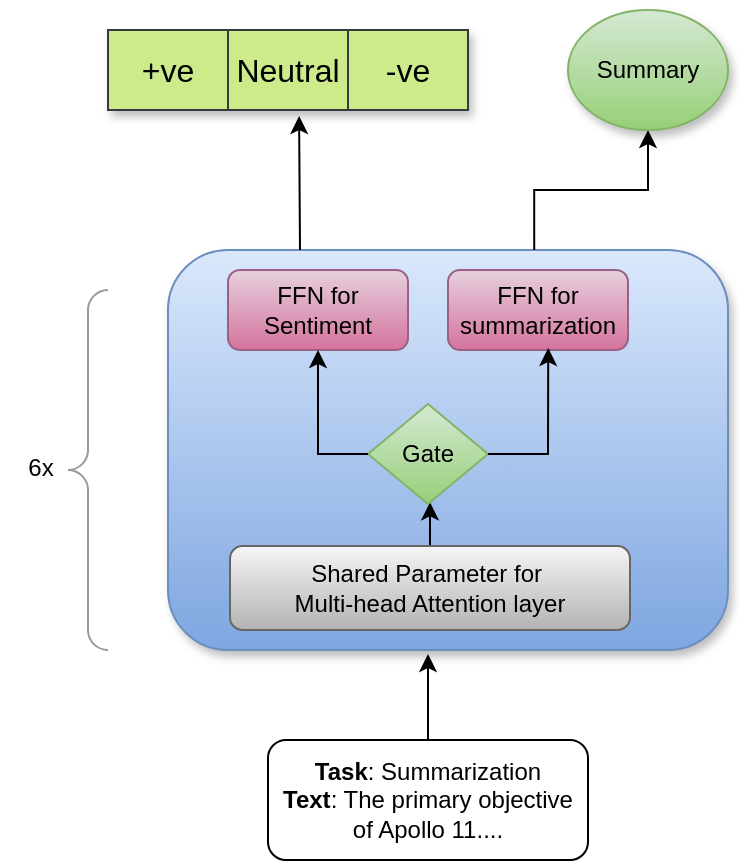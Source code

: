 <mxfile version="26.0.12">
  <diagram name="Page-1" id="zDbcuBKITNHPSq4OE92L">
    <mxGraphModel dx="994" dy="574" grid="1" gridSize="10" guides="1" tooltips="1" connect="1" arrows="1" fold="1" page="1" pageScale="1" pageWidth="850" pageHeight="1100" math="0" shadow="0">
      <root>
        <mxCell id="0" />
        <mxCell id="1" parent="0" />
        <mxCell id="Z-_FQZT7pGOxMyaGMhQ0-1" value="&lt;div&gt;&lt;br&gt;&lt;/div&gt;" style="rounded=1;whiteSpace=wrap;html=1;shadow=1;glass=0;fillColor=#dae8fc;strokeColor=#6c8ebf;gradientColor=#7ea6e0;" parent="1" vertex="1">
          <mxGeometry x="120" y="320" width="280" height="200" as="geometry" />
        </mxCell>
        <mxCell id="Z-_FQZT7pGOxMyaGMhQ0-22" value="" style="edgeStyle=orthogonalEdgeStyle;rounded=0;orthogonalLoop=1;jettySize=auto;html=1;exitX=0.654;exitY=0;exitDx=0;exitDy=0;exitPerimeter=0;" parent="1" source="Z-_FQZT7pGOxMyaGMhQ0-1" target="Z-_FQZT7pGOxMyaGMhQ0-21" edge="1">
          <mxGeometry relative="1" as="geometry">
            <mxPoint x="577" y="320" as="sourcePoint" />
          </mxGeometry>
        </mxCell>
        <mxCell id="Z-_FQZT7pGOxMyaGMhQ0-7" value="" style="shape=table;startSize=0;container=1;collapsible=0;childLayout=tableLayout;fontSize=16;rounded=1;shadow=1;fillColor=#cdeb8b;strokeColor=#36393d;" parent="1" vertex="1">
          <mxGeometry x="90" y="210" width="180" height="40" as="geometry" />
        </mxCell>
        <mxCell id="Z-_FQZT7pGOxMyaGMhQ0-8" value="" style="shape=tableRow;horizontal=0;startSize=0;swimlaneHead=0;swimlaneBody=0;strokeColor=inherit;top=0;left=0;bottom=0;right=0;collapsible=0;dropTarget=0;fillColor=none;points=[[0,0.5],[1,0.5]];portConstraint=eastwest;fontSize=16;" parent="Z-_FQZT7pGOxMyaGMhQ0-7" vertex="1">
          <mxGeometry width="180" height="40" as="geometry" />
        </mxCell>
        <mxCell id="Z-_FQZT7pGOxMyaGMhQ0-9" value="+ve" style="shape=partialRectangle;html=1;whiteSpace=wrap;connectable=0;strokeColor=inherit;overflow=hidden;fillColor=none;top=0;left=0;bottom=0;right=0;pointerEvents=1;fontSize=16;" parent="Z-_FQZT7pGOxMyaGMhQ0-8" vertex="1">
          <mxGeometry width="60" height="40" as="geometry">
            <mxRectangle width="60" height="40" as="alternateBounds" />
          </mxGeometry>
        </mxCell>
        <mxCell id="Z-_FQZT7pGOxMyaGMhQ0-10" value="Neutral" style="shape=partialRectangle;html=1;whiteSpace=wrap;connectable=0;strokeColor=inherit;overflow=hidden;fillColor=none;top=0;left=0;bottom=0;right=0;pointerEvents=1;fontSize=16;" parent="Z-_FQZT7pGOxMyaGMhQ0-8" vertex="1">
          <mxGeometry x="60" width="60" height="40" as="geometry">
            <mxRectangle width="60" height="40" as="alternateBounds" />
          </mxGeometry>
        </mxCell>
        <mxCell id="Z-_FQZT7pGOxMyaGMhQ0-11" value="-ve" style="shape=partialRectangle;html=1;whiteSpace=wrap;connectable=0;strokeColor=inherit;overflow=hidden;fillColor=none;top=0;left=0;bottom=0;right=0;pointerEvents=1;fontSize=16;" parent="Z-_FQZT7pGOxMyaGMhQ0-8" vertex="1">
          <mxGeometry x="120" width="60" height="40" as="geometry">
            <mxRectangle width="60" height="40" as="alternateBounds" />
          </mxGeometry>
        </mxCell>
        <mxCell id="Z-_FQZT7pGOxMyaGMhQ0-20" value="" style="endArrow=classic;html=1;rounded=0;entryX=0.206;entryY=1.075;entryDx=0;entryDy=0;entryPerimeter=0;" parent="1" edge="1">
          <mxGeometry width="50" height="50" relative="1" as="geometry">
            <mxPoint x="186" y="320" as="sourcePoint" />
            <mxPoint x="185.54" y="253" as="targetPoint" />
          </mxGeometry>
        </mxCell>
        <mxCell id="Z-_FQZT7pGOxMyaGMhQ0-21" value="Summary" style="ellipse;whiteSpace=wrap;html=1;shadow=1;fillColor=#d5e8d4;gradientColor=#97d077;strokeColor=#82b366;" parent="1" vertex="1">
          <mxGeometry x="320" y="200" width="80" height="60" as="geometry" />
        </mxCell>
        <mxCell id="Z-_FQZT7pGOxMyaGMhQ0-24" value="" style="edgeStyle=orthogonalEdgeStyle;rounded=0;orthogonalLoop=1;jettySize=auto;html=1;exitX=0.5;exitY=0;exitDx=0;exitDy=0;" parent="1" source="Z-_FQZT7pGOxMyaGMhQ0-23" edge="1">
          <mxGeometry relative="1" as="geometry">
            <mxPoint x="190" y="557" as="sourcePoint" />
            <mxPoint x="250" y="522" as="targetPoint" />
          </mxGeometry>
        </mxCell>
        <mxCell id="Z-_FQZT7pGOxMyaGMhQ0-23" value="&lt;div&gt;&lt;b&gt;Task&lt;/b&gt;: Summarization&lt;/div&gt;&lt;div&gt;&lt;b&gt;Text&lt;/b&gt;: The primary objective of Apollo 11....&lt;/div&gt;" style="rounded=1;whiteSpace=wrap;html=1;" parent="1" vertex="1">
          <mxGeometry x="170" y="565" width="160" height="60" as="geometry" />
        </mxCell>
        <mxCell id="Z-_FQZT7pGOxMyaGMhQ0-27" value="" style="edgeStyle=orthogonalEdgeStyle;rounded=0;orthogonalLoop=1;jettySize=auto;html=1;" parent="1" source="Z-_FQZT7pGOxMyaGMhQ0-25" target="Z-_FQZT7pGOxMyaGMhQ0-26" edge="1">
          <mxGeometry relative="1" as="geometry">
            <Array as="points">
              <mxPoint x="250" y="470" />
              <mxPoint x="250" y="470" />
            </Array>
          </mxGeometry>
        </mxCell>
        <mxCell id="Z-_FQZT7pGOxMyaGMhQ0-25" value="&lt;div&gt;Shared Parameter for&amp;nbsp;&lt;/div&gt;&lt;div&gt;Multi-head Attention layer&lt;/div&gt;" style="rounded=1;whiteSpace=wrap;html=1;fillColor=#f5f5f5;strokeColor=#666666;gradientColor=#b3b3b3;" parent="1" vertex="1">
          <mxGeometry x="151" y="468" width="200" height="42" as="geometry" />
        </mxCell>
        <mxCell id="Z-_FQZT7pGOxMyaGMhQ0-26" value="Gate" style="rhombus;whiteSpace=wrap;html=1;fillColor=#d5e8d4;gradientColor=#97d077;strokeColor=#82b366;" parent="1" vertex="1">
          <mxGeometry x="220" y="397" width="60" height="50" as="geometry" />
        </mxCell>
        <mxCell id="Z-_FQZT7pGOxMyaGMhQ0-28" value="FFN for Sentiment" style="rounded=1;whiteSpace=wrap;html=1;fillColor=#e6d0de;gradientColor=#d5739d;strokeColor=#996185;" parent="1" vertex="1">
          <mxGeometry x="150" y="330" width="90" height="40" as="geometry" />
        </mxCell>
        <mxCell id="Z-_FQZT7pGOxMyaGMhQ0-29" value="FFN for summarization" style="rounded=1;whiteSpace=wrap;html=1;fillColor=#e6d0de;gradientColor=#d5739d;strokeColor=#996185;" parent="1" vertex="1">
          <mxGeometry x="260" y="330" width="90" height="40" as="geometry" />
        </mxCell>
        <mxCell id="Z-_FQZT7pGOxMyaGMhQ0-35" value="" style="endArrow=classic;html=1;rounded=0;exitX=1;exitY=0.5;exitDx=0;exitDy=0;entryX=0.679;entryY=0.2;entryDx=0;entryDy=0;entryPerimeter=0;" parent="1" source="Z-_FQZT7pGOxMyaGMhQ0-26" edge="1">
          <mxGeometry width="50" height="50" relative="1" as="geometry">
            <mxPoint x="280" y="431" as="sourcePoint" />
            <mxPoint x="310.12" y="369" as="targetPoint" />
            <Array as="points">
              <mxPoint x="310" y="422" />
            </Array>
          </mxGeometry>
        </mxCell>
        <mxCell id="Z-_FQZT7pGOxMyaGMhQ0-36" value="" style="endArrow=classic;html=1;rounded=0;exitX=0;exitY=0.5;exitDx=0;exitDy=0;entryX=0.5;entryY=1;entryDx=0;entryDy=0;" parent="1" source="Z-_FQZT7pGOxMyaGMhQ0-26" target="Z-_FQZT7pGOxMyaGMhQ0-28" edge="1">
          <mxGeometry width="50" height="50" relative="1" as="geometry">
            <mxPoint x="400" y="560" as="sourcePoint" />
            <mxPoint x="450" y="510" as="targetPoint" />
            <Array as="points">
              <mxPoint x="195" y="422" />
            </Array>
          </mxGeometry>
        </mxCell>
        <mxCell id="Z-_FQZT7pGOxMyaGMhQ0-38" value="" style="labelPosition=right;align=left;strokeWidth=1;shape=mxgraph.mockup.markup.curlyBrace;html=1;shadow=0;dashed=0;strokeColor=#999999;direction=north;" parent="1" vertex="1">
          <mxGeometry x="70" y="340" width="20" height="180" as="geometry" />
        </mxCell>
        <mxCell id="Z-_FQZT7pGOxMyaGMhQ0-39" value="6x" style="text;html=1;align=center;verticalAlign=middle;resizable=0;points=[];autosize=1;strokeColor=none;fillColor=none;" parent="1" vertex="1">
          <mxGeometry x="36" y="414" width="40" height="30" as="geometry" />
        </mxCell>
      </root>
    </mxGraphModel>
  </diagram>
</mxfile>
